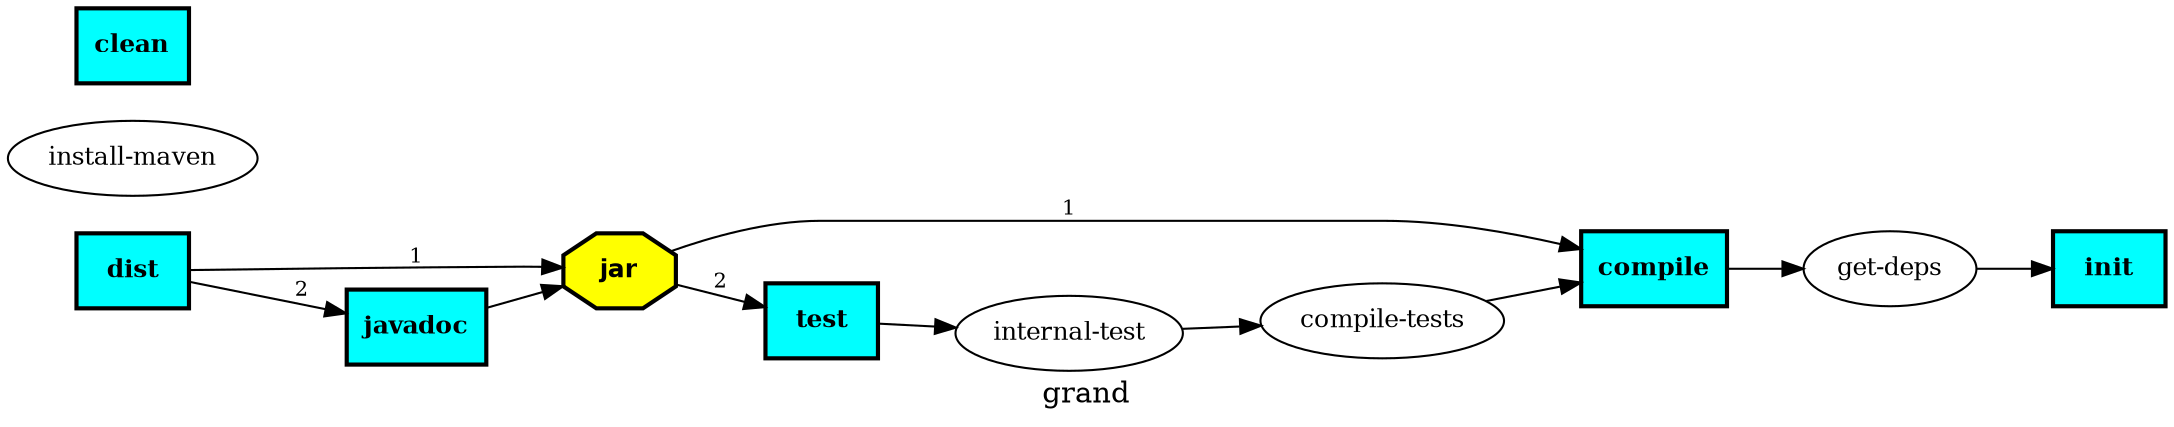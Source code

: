 digraph "grand" {
graph [rankdir="LR",label="grand"];
node [fontsize="12"];
edge [fontsize="10"];
"jar" [shape=octagon,fillcolor="yellow",style="filled,bold",fontname="Helvetica-Bold",comment="o Create the jar"];
"jar" -> "compile" [label="1"];
"jar" -> "test" [label="2"];

"install-maven"

"compile-tests"
"compile-tests" -> "compile";

"javadoc" [shape=box,fillcolor="cyan",style="filled,bold",fontname="Times-Bold",comment="o Generate javadoc"];
"javadoc" -> "jar";

"test" [shape=box,fillcolor="cyan",style="filled,bold",fontname="Times-Bold",comment="o Run the test cases"];
"test" -> "internal-test";

"clean" [shape=box,fillcolor="cyan",style="filled,bold",fontname="Times-Bold",comment="o Clean up the generated directories"];

"dist" [shape=box,fillcolor="cyan",style="filled,bold",fontname="Times-Bold",comment="o Create a distribution"];
"dist" -> "jar" [label="1"];
"dist" -> "javadoc" [label="2"];

"get-deps"
"get-deps" -> "init";

"init" [shape=box,fillcolor="cyan",style="filled,bold",fontname="Times-Bold",comment="o Initializes some properties"];

"internal-test"
"internal-test" -> "compile-tests";

"compile" [shape=box,fillcolor="cyan",style="filled,bold",fontname="Times-Bold",comment="o Compile the code"];
"compile" -> "get-deps";

}
